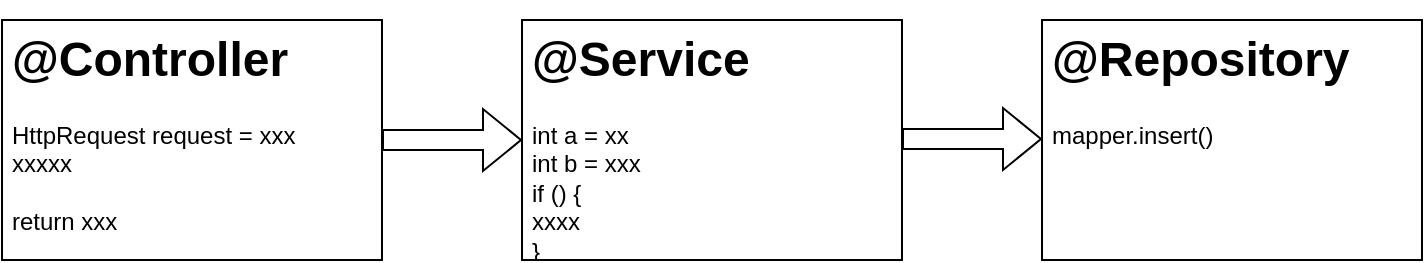 <mxfile version="17.0.0" type="device"><diagram id="aiOSu1bHdqmg0LAB8BKf" name="Page-1"><mxGraphModel dx="946" dy="503" grid="1" gridSize="10" guides="1" tooltips="1" connect="1" arrows="1" fold="1" page="1" pageScale="1" pageWidth="827" pageHeight="1169" math="0" shadow="0"><root><mxCell id="0"/><mxCell id="1" parent="0"/><mxCell id="PfqSjI6YGZIhp7NUQh7C-1" value="&lt;h1&gt;@Service&lt;/h1&gt;&lt;div&gt;int a = xx&lt;/div&gt;&lt;div&gt;int b = xxx&lt;/div&gt;&lt;div&gt;if () {&lt;/div&gt;&lt;div&gt;xxxx&lt;/div&gt;&lt;div&gt;}&lt;/div&gt;" style="text;html=1;strokeColor=default;fillColor=none;spacing=5;spacingTop=-20;whiteSpace=wrap;overflow=hidden;rounded=0;" vertex="1" parent="1"><mxGeometry x="290" y="80" width="190" height="120" as="geometry"/></mxCell><mxCell id="PfqSjI6YGZIhp7NUQh7C-2" value="&lt;h1&gt;@Repository&lt;/h1&gt;&lt;div&gt;mapper.insert()&lt;/div&gt;" style="text;html=1;strokeColor=default;fillColor=none;spacing=5;spacingTop=-20;whiteSpace=wrap;overflow=hidden;rounded=0;" vertex="1" parent="1"><mxGeometry x="550" y="80" width="190" height="120" as="geometry"/></mxCell><mxCell id="PfqSjI6YGZIhp7NUQh7C-3" value="&lt;h1&gt;@Controller&lt;/h1&gt;&lt;div&gt;HttpRequest request = xxx&lt;/div&gt;&lt;div&gt;xxxxx&lt;/div&gt;&lt;div&gt;&lt;br&gt;&lt;/div&gt;&lt;div&gt;return xxx&lt;/div&gt;" style="text;html=1;strokeColor=default;fillColor=none;spacing=5;spacingTop=-20;whiteSpace=wrap;overflow=hidden;rounded=0;" vertex="1" parent="1"><mxGeometry x="30" y="80" width="190" height="120" as="geometry"/></mxCell><mxCell id="PfqSjI6YGZIhp7NUQh7C-4" value="" style="shape=flexArrow;endArrow=classic;html=1;rounded=0;" edge="1" parent="1" source="PfqSjI6YGZIhp7NUQh7C-3"><mxGeometry width="50" height="50" relative="1" as="geometry"><mxPoint x="170" y="300" as="sourcePoint"/><mxPoint x="290" y="140" as="targetPoint"/></mxGeometry></mxCell><mxCell id="PfqSjI6YGZIhp7NUQh7C-5" value="" style="shape=flexArrow;endArrow=classic;html=1;rounded=0;" edge="1" parent="1"><mxGeometry width="50" height="50" relative="1" as="geometry"><mxPoint x="480" y="139.5" as="sourcePoint"/><mxPoint x="550" y="139.5" as="targetPoint"/></mxGeometry></mxCell></root></mxGraphModel></diagram></mxfile>